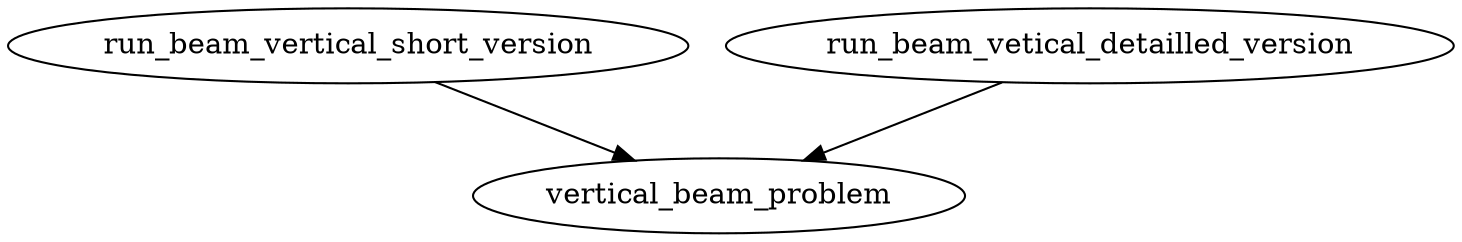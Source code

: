 /* Created by mdot for Matlab */
digraph m2html {
  run_beam_vertical_short_version -> vertical_beam_problem;
  run_beam_vetical_detailled_version -> vertical_beam_problem;

  run_beam_vertical_short_version [URL="run_beam_vertical_short_version.html"];
  run_beam_vetical_detailled_version [URL="run_beam_vetical_detailled_version.html"];
  vertical_beam_problem [URL="vertical_beam_problem.html"];
}